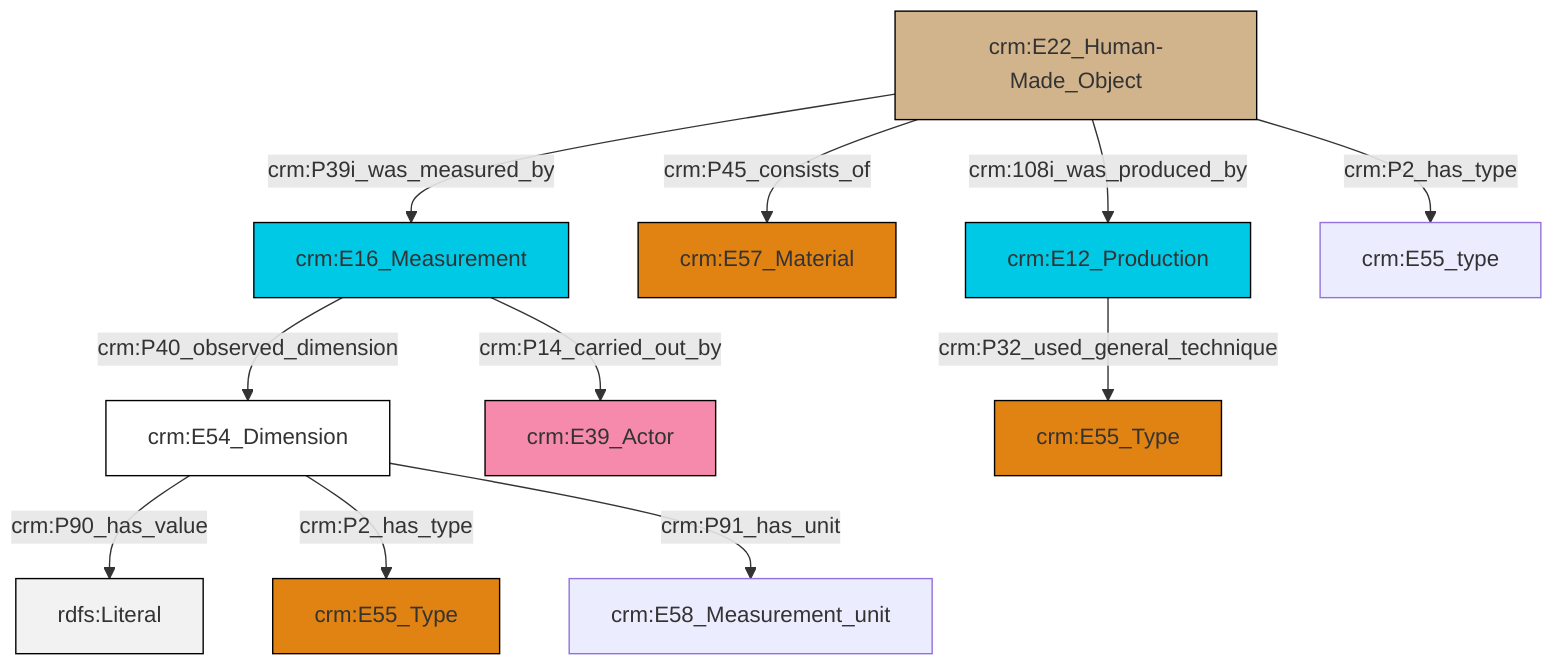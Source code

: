 graph TD
classDef Literal fill:#f2f2f2,stroke:#000000;
classDef CRM_Entity fill:#FFFFFF,stroke:#000000;
classDef Temporal_Entity fill:#00C9E6, stroke:#000000;
classDef Type fill:#E18312, stroke:#000000;
classDef Time-Span fill:#2C9C91, stroke:#000000;
classDef Appellation fill:#FFEB7F, stroke:#000000;
classDef Place fill:#008836, stroke:#000000;
classDef Persistent_Item fill:#B266B2, stroke:#000000;
classDef Conceptual_Object fill:#FFD700, stroke:#000000;
classDef Physical_Thing fill:#D2B48C, stroke:#000000;
classDef Actor fill:#f58aad, stroke:#000000;
classDef PC_Classes fill:#4ce600, stroke:#000000;
classDef Multi fill:#cccccc,stroke:#000000;

4["crm:E22_Human-Made_Object"]:::Physical_Thing -->|crm:P39i_was_measured_by| 5["crm:E16_Measurement"]:::Temporal_Entity
4["crm:E22_Human-Made_Object"]:::Physical_Thing -->|crm:P45_consists_of| 6["crm:E57_Material"]:::Type
5["crm:E16_Measurement"]:::Temporal_Entity -->|crm:P14_carried_out_by| 2["crm:E39_Actor"]:::Actor
7["crm:E12_Production"]:::Temporal_Entity -->|crm:P32_used_general_technique| 8["crm:E55_Type"]:::Type
0["crm:E54_Dimension"]:::CRM_Entity -->|crm:P90_has_value| 10[rdfs:Literal]:::Literal
4["crm:E22_Human-Made_Object"]:::Physical_Thing -->|crm:P2_has_type| 13["crm:E55_type"]:::Default
5["crm:E16_Measurement"]:::Temporal_Entity -->|crm:P40_observed_dimension| 0["crm:E54_Dimension"]:::CRM_Entity
0["crm:E54_Dimension"]:::CRM_Entity -->|crm:P2_has_type| 15["crm:E55_Type"]:::Type
4["crm:E22_Human-Made_Object"]:::Physical_Thing -->|crm:108i_was_produced_by| 7["crm:E12_Production"]:::Temporal_Entity
0["crm:E54_Dimension"]:::CRM_Entity -->|crm:P91_has_unit| 11["crm:E58_Measurement_unit"]:::Default